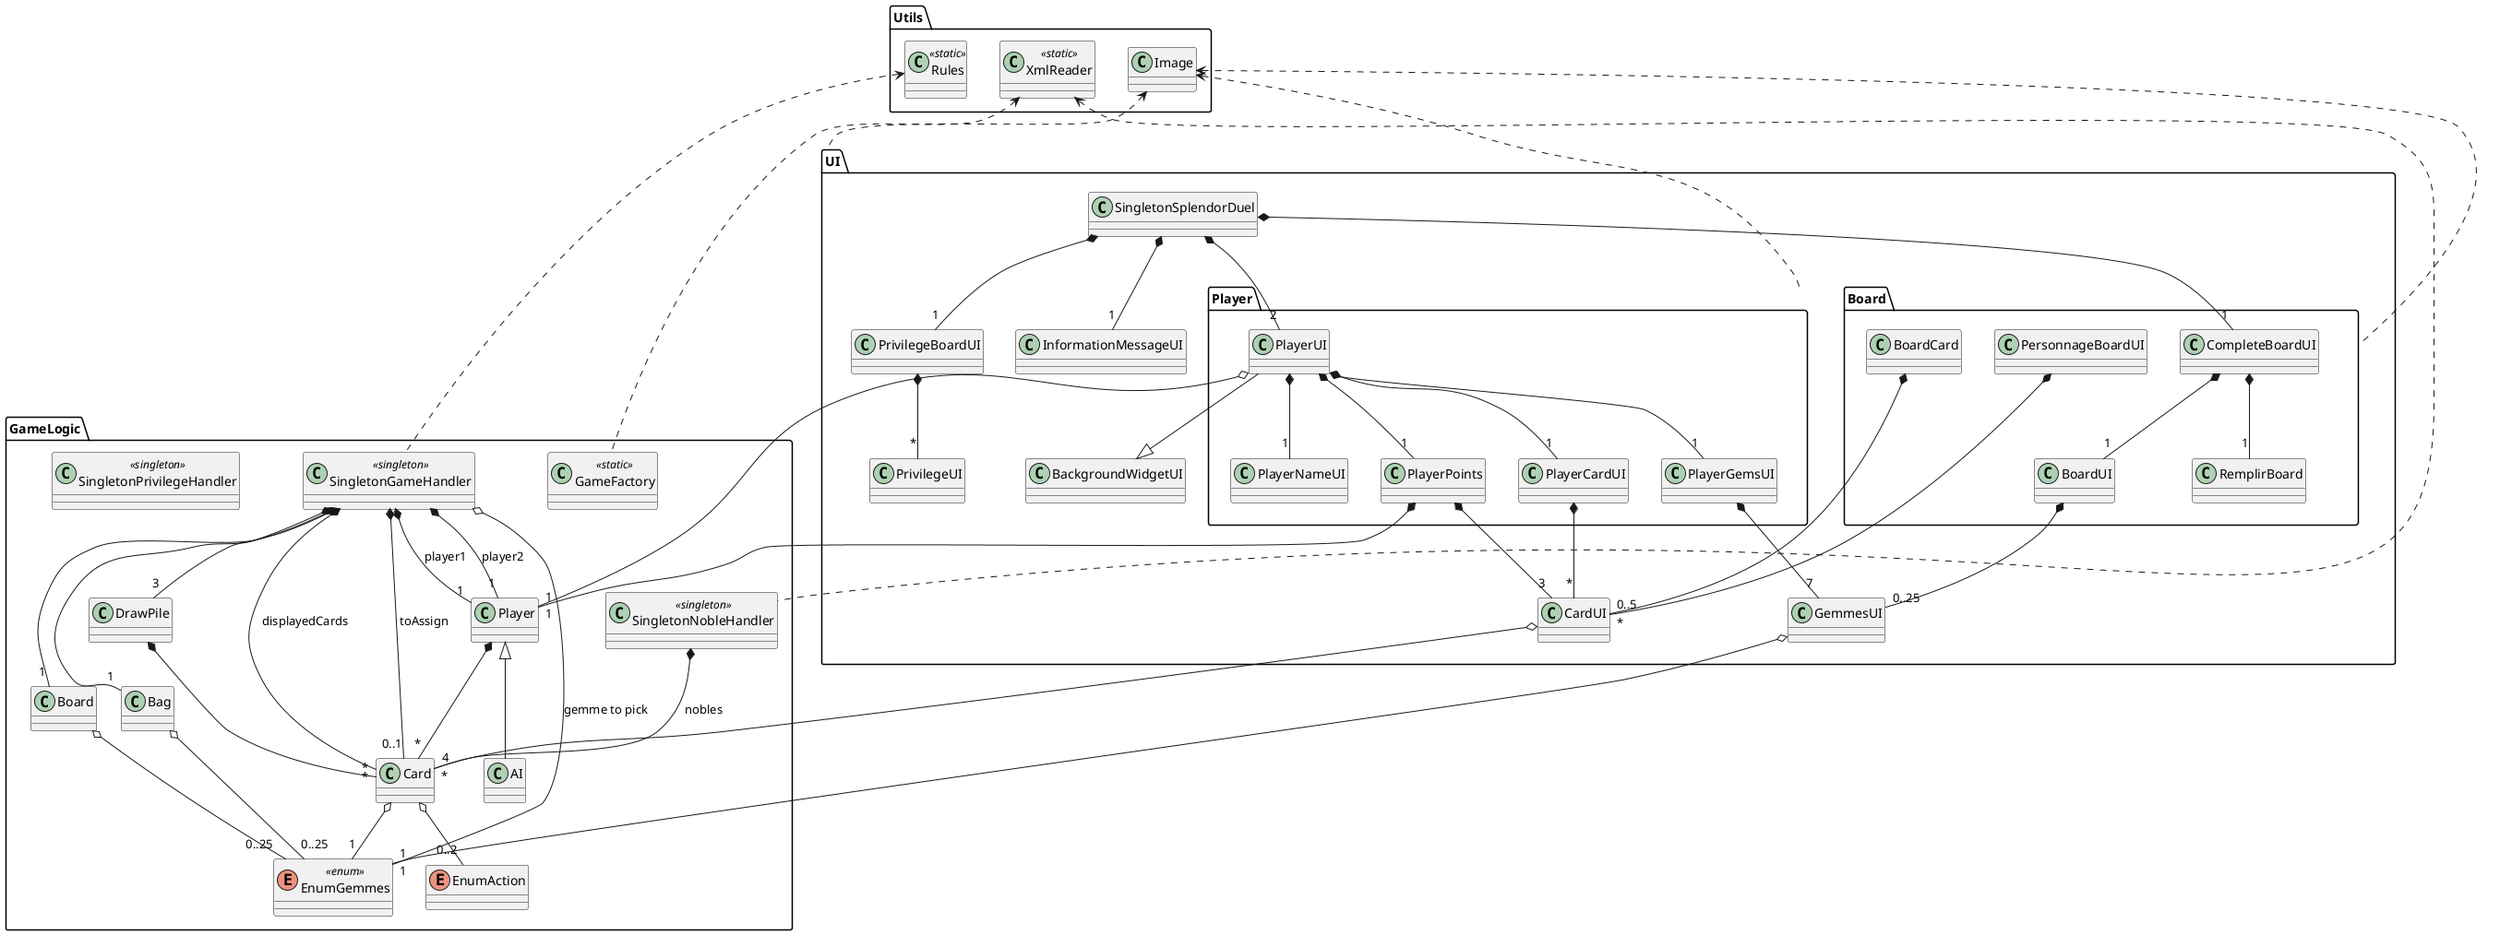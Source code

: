 @startuml

package "GameLogic" {
    enum EnumAction { }
    class Board { }
    class Bag { }
    class Card { }
    class DrawPile { }
    class GameFactory << static >> { }
    class SingletonGameHandler << singleton >> { }
    enum EnumGemmes << enum >> { }
    class SingletonNobleHandler << singleton >> { }
    class Player { }
    class AI { }
    class SingletonPrivilegeHandler << singleton >> { }
}

package "Utils" {
    class Image { }
    class Rules << static >> { }
    class XmlReader << static >> { }
}

package "UI" {
    class BackgroundWidgetUI { }
    class CardUI { }
    class GemmesUI { }
    class InformationMessageUI { }
    class PrivilegeBoardUI { }
    class PrivilegeUI { }
    class SingletonSplendorDuel { }

    package "Board" {
        class BoardCard { }
        class BoardUI { }
        class CompleteBoardUI { }
        class PersonnageBoardUI { }
        class RemplirBoard { }
    }

    package "Player" {
        class PlayerCardUI { }
        class PlayerGemsUI { }
        class PlayerNameUI { }
        class PlayerPoints { }
        class PlayerUI { }
    }
}

Bag o-- "0..25" EnumGemmes

GameLogic.Board o-- "0..25" EnumGemmes

Card o-- "1" EnumGemmes
Card o-- "0..2" EnumAction

DrawPile *-- "*" Card

SingletonGameHandler *-- "1" Bag
SingletonGameHandler *-- "1" GameLogic.Board
SingletonGameHandler *-- "3" DrawPile
SingletonGameHandler *-- "*" Card : displayedCards
SingletonGameHandler *-- "0..1" Card : toAssign
SingletonGameHandler *-- "1" GameLogic.Player : player1
SingletonGameHandler *-- "1" GameLogic.Player : player2
SingletonGameHandler o-- "1" EnumGemmes : gemme to pick

GameLogic.Player <|-- AI

SingletonNobleHandler *-- "4" Card : nobles

GameLogic.Player *-- "*" Card

CardUI o-- "*" Card

GemmesUI o-- "1" EnumGemmes

PrivilegeBoardUI *-- "*" PrivilegeUI

SingletonSplendorDuel *-- "1" CompleteBoardUI
SingletonSplendorDuel *-- "2" PlayerUI
SingletonSplendorDuel *-- "1" PrivilegeBoardUI
SingletonSplendorDuel *-- "1" InformationMessageUI

BoardCard *-- "0..5" CardUI

BoardUI *-- "0..25" GemmesUI

CompleteBoardUI *-- "1" BoardUI
CompleteBoardUI *-- "1" RemplirBoard

PersonnageBoardUI *-- "*" CardUI

PlayerCardUI *-- "*" CardUI

PlayerGemsUI *-- "7" GemmesUI

PlayerPoints *-- "3" CardUI
PlayerPoints *-- "1" GameLogic.Player

PlayerUI o-- "1" GameLogic.Player
PlayerUI *-- "1" PlayerPoints
PlayerUI *-- "1" PlayerNameUI
PlayerUI *-- "1" PlayerCardUI
PlayerUI *-- "1" PlayerGemsUI
PlayerUI --|> BackgroundWidgetUI

Image <.. UI
Image <.. UI.Board
Image <.. UI.Player

Rules <.. SingletonGameHandler

XmlReader <.. SingletonNobleHandler
XmlReader <.. GameFactory

@enduml